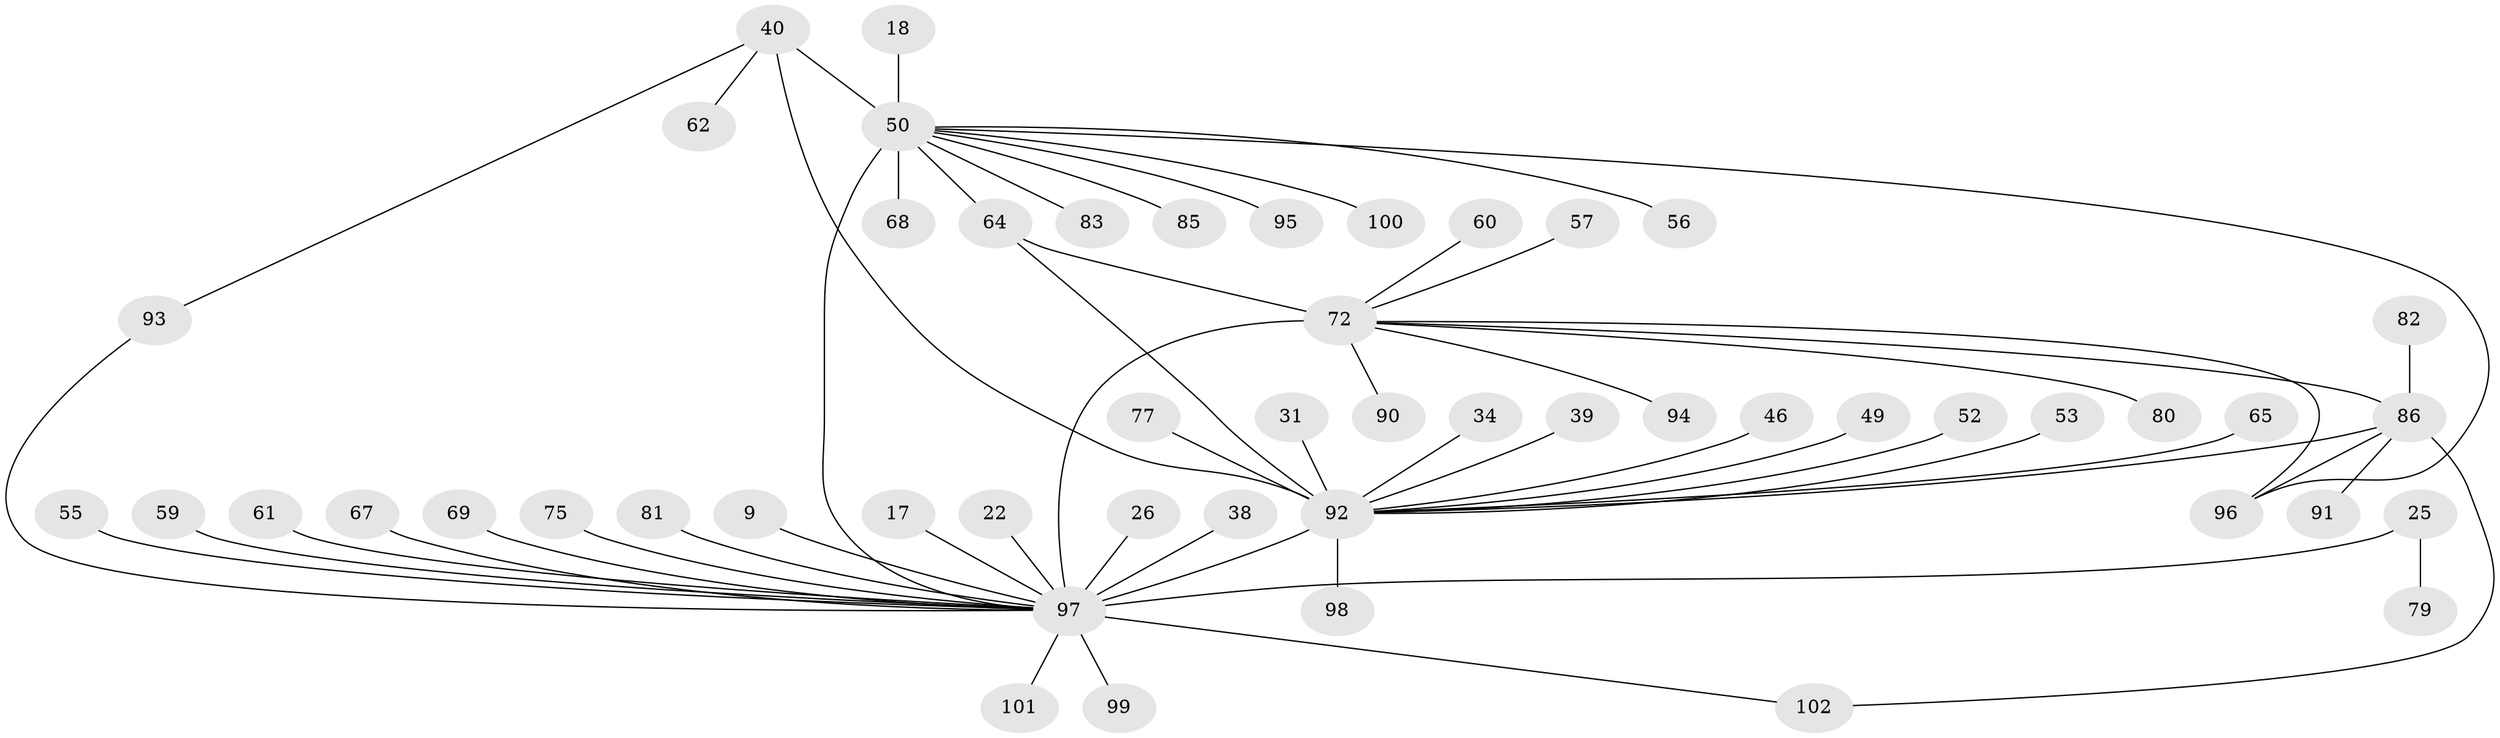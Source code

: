 // original degree distribution, {19: 0.00980392156862745, 10: 0.0196078431372549, 4: 0.09803921568627451, 3: 0.058823529411764705, 6: 0.029411764705882353, 12: 0.029411764705882353, 1: 0.5, 9: 0.0196078431372549, 5: 0.029411764705882353, 2: 0.19607843137254902, 7: 0.00980392156862745}
// Generated by graph-tools (version 1.1) at 2025/50/03/04/25 21:50:54]
// undirected, 51 vertices, 58 edges
graph export_dot {
graph [start="1"]
  node [color=gray90,style=filled];
  9;
  17;
  18;
  22;
  25;
  26;
  31;
  34;
  38;
  39;
  40 [super="+37"];
  46 [super="+29"];
  49 [super="+30"];
  50 [super="+44"];
  52;
  53;
  55;
  56;
  57;
  59;
  60;
  61 [super="+51"];
  62;
  64 [super="+5+12"];
  65;
  67;
  68;
  69;
  72 [super="+54"];
  75;
  77;
  79;
  80;
  81 [super="+73"];
  82;
  83;
  85;
  86 [super="+48+10+35+45+58+66+71"];
  90;
  91;
  92 [super="+88+33"];
  93 [super="+89"];
  94;
  95;
  96 [super="+84+70"];
  97 [super="+13+42+74+87+27"];
  98;
  99;
  100;
  101;
  102 [super="+63"];
  9 -- 97;
  17 -- 97;
  18 -- 50;
  22 -- 97;
  25 -- 79;
  25 -- 97 [weight=3];
  26 -- 97;
  31 -- 92;
  34 -- 92;
  38 -- 97;
  39 -- 92;
  40 -- 50 [weight=2];
  40 -- 92 [weight=2];
  40 -- 93;
  40 -- 62;
  46 -- 92;
  49 -- 92;
  50 -- 56;
  50 -- 68;
  50 -- 85;
  50 -- 95;
  50 -- 96 [weight=2];
  50 -- 100;
  50 -- 83;
  50 -- 97 [weight=6];
  50 -- 64;
  52 -- 92;
  53 -- 92;
  55 -- 97 [weight=2];
  57 -- 72;
  59 -- 97;
  60 -- 72;
  61 -- 97;
  64 -- 72;
  64 -- 92;
  65 -- 92;
  67 -- 97;
  69 -- 97;
  72 -- 97 [weight=6];
  72 -- 96;
  72 -- 80;
  72 -- 90;
  72 -- 94;
  72 -- 86;
  75 -- 97;
  77 -- 92;
  81 -- 97;
  82 -- 86 [weight=2];
  86 -- 102;
  86 -- 91;
  86 -- 96;
  86 -- 92 [weight=3];
  92 -- 97 [weight=9];
  92 -- 98;
  93 -- 97;
  97 -- 99;
  97 -- 101;
  97 -- 102;
}
